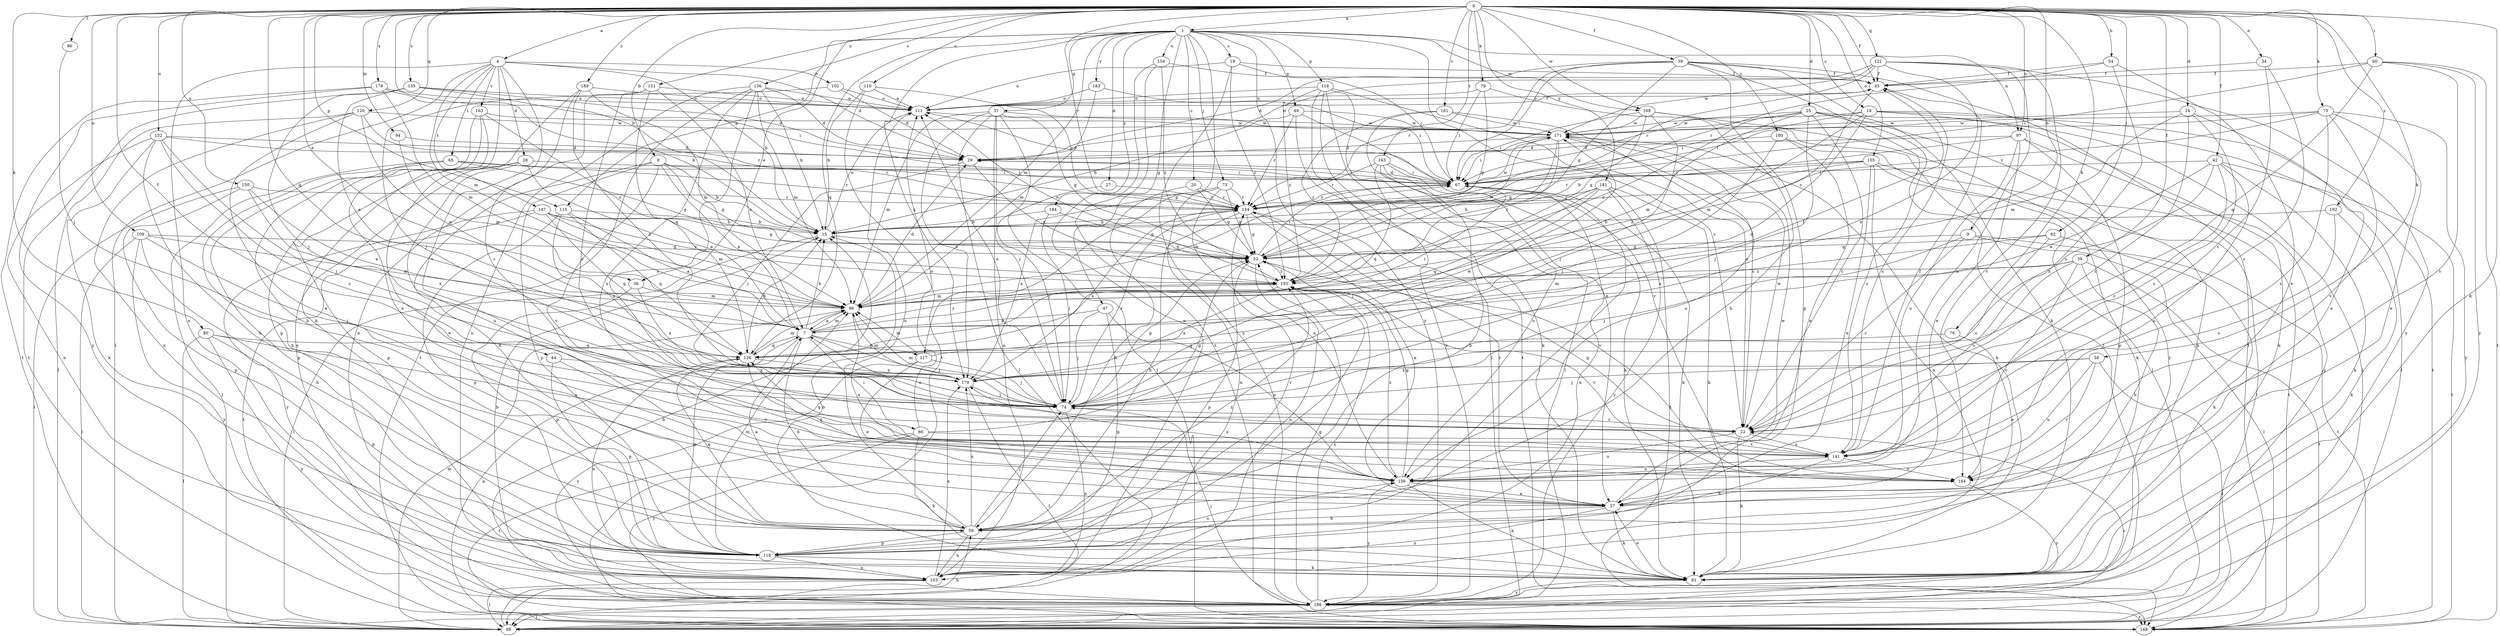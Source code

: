 strict digraph  {
0;
1;
4;
7;
8;
9;
15;
18;
19;
20;
22;
24;
25;
27;
28;
29;
34;
36;
37;
38;
39;
42;
44;
45;
47;
49;
51;
52;
54;
58;
59;
60;
62;
65;
66;
67;
73;
74;
75;
76;
79;
80;
81;
86;
88;
94;
96;
97;
102;
103;
105;
109;
110;
111;
115;
116;
117;
118;
120;
121;
126;
134;
135;
136;
141;
143;
147;
148;
150;
151;
152;
154;
156;
161;
163;
164;
169;
171;
178;
179;
180;
181;
183;
184;
186;
189;
192;
193;
0 -> 1  [label=a];
0 -> 4  [label=a];
0 -> 8  [label=b];
0 -> 9  [label=b];
0 -> 15  [label=b];
0 -> 18  [label=c];
0 -> 24  [label=d];
0 -> 25  [label=d];
0 -> 34  [label=e];
0 -> 36  [label=e];
0 -> 38  [label=f];
0 -> 39  [label=f];
0 -> 42  [label=f];
0 -> 44  [label=f];
0 -> 45  [label=f];
0 -> 54  [label=h];
0 -> 58  [label=h];
0 -> 60  [label=i];
0 -> 62  [label=i];
0 -> 75  [label=k];
0 -> 76  [label=k];
0 -> 79  [label=k];
0 -> 80  [label=k];
0 -> 81  [label=k];
0 -> 86  [label=l];
0 -> 94  [label=m];
0 -> 97  [label=n];
0 -> 105  [label=o];
0 -> 109  [label=o];
0 -> 110  [label=o];
0 -> 115  [label=p];
0 -> 120  [label=q];
0 -> 121  [label=q];
0 -> 126  [label=q];
0 -> 134  [label=r];
0 -> 135  [label=s];
0 -> 136  [label=s];
0 -> 143  [label=t];
0 -> 150  [label=u];
0 -> 151  [label=u];
0 -> 152  [label=u];
0 -> 161  [label=v];
0 -> 169  [label=w];
0 -> 178  [label=x];
0 -> 180  [label=y];
0 -> 181  [label=y];
0 -> 189  [label=z];
0 -> 192  [label=z];
1 -> 19  [label=c];
1 -> 20  [label=c];
1 -> 22  [label=c];
1 -> 27  [label=d];
1 -> 36  [label=e];
1 -> 47  [label=g];
1 -> 49  [label=g];
1 -> 51  [label=g];
1 -> 73  [label=j];
1 -> 96  [label=m];
1 -> 97  [label=n];
1 -> 115  [label=p];
1 -> 116  [label=p];
1 -> 117  [label=p];
1 -> 126  [label=q];
1 -> 154  [label=u];
1 -> 169  [label=w];
1 -> 179  [label=x];
1 -> 183  [label=y];
1 -> 184  [label=y];
1 -> 186  [label=y];
4 -> 15  [label=b];
4 -> 28  [label=d];
4 -> 29  [label=d];
4 -> 65  [label=i];
4 -> 81  [label=k];
4 -> 88  [label=l];
4 -> 96  [label=m];
4 -> 102  [label=n];
4 -> 103  [label=n];
4 -> 141  [label=s];
4 -> 147  [label=t];
4 -> 163  [label=v];
7 -> 15  [label=b];
7 -> 59  [label=h];
7 -> 66  [label=i];
7 -> 67  [label=i];
7 -> 74  [label=j];
7 -> 96  [label=m];
7 -> 117  [label=p];
7 -> 118  [label=p];
7 -> 126  [label=q];
7 -> 193  [label=z];
8 -> 7  [label=a];
8 -> 15  [label=b];
8 -> 52  [label=g];
8 -> 59  [label=h];
8 -> 67  [label=i];
8 -> 118  [label=p];
8 -> 164  [label=v];
9 -> 22  [label=c];
9 -> 52  [label=g];
9 -> 74  [label=j];
9 -> 88  [label=l];
9 -> 148  [label=t];
15 -> 52  [label=g];
15 -> 88  [label=l];
15 -> 111  [label=o];
18 -> 67  [label=i];
18 -> 81  [label=k];
18 -> 88  [label=l];
18 -> 96  [label=m];
18 -> 126  [label=q];
18 -> 148  [label=t];
18 -> 171  [label=w];
19 -> 45  [label=f];
19 -> 67  [label=i];
19 -> 111  [label=o];
19 -> 186  [label=y];
19 -> 193  [label=z];
20 -> 52  [label=g];
20 -> 59  [label=h];
20 -> 134  [label=r];
22 -> 7  [label=a];
22 -> 81  [label=k];
22 -> 141  [label=s];
22 -> 156  [label=u];
22 -> 171  [label=w];
24 -> 22  [label=c];
24 -> 37  [label=e];
24 -> 96  [label=m];
24 -> 141  [label=s];
24 -> 171  [label=w];
25 -> 22  [label=c];
25 -> 67  [label=i];
25 -> 74  [label=j];
25 -> 81  [label=k];
25 -> 88  [label=l];
25 -> 96  [label=m];
25 -> 141  [label=s];
25 -> 171  [label=w];
25 -> 193  [label=z];
27 -> 74  [label=j];
27 -> 134  [label=r];
28 -> 7  [label=a];
28 -> 37  [label=e];
28 -> 67  [label=i];
28 -> 118  [label=p];
28 -> 156  [label=u];
29 -> 67  [label=i];
29 -> 74  [label=j];
29 -> 193  [label=z];
34 -> 22  [label=c];
34 -> 45  [label=f];
34 -> 141  [label=s];
36 -> 96  [label=m];
36 -> 118  [label=p];
36 -> 179  [label=x];
37 -> 59  [label=h];
37 -> 81  [label=k];
37 -> 103  [label=n];
37 -> 134  [label=r];
37 -> 171  [label=w];
38 -> 22  [label=c];
38 -> 59  [label=h];
38 -> 96  [label=m];
38 -> 148  [label=t];
38 -> 164  [label=v];
38 -> 193  [label=z];
39 -> 29  [label=d];
39 -> 45  [label=f];
39 -> 52  [label=g];
39 -> 67  [label=i];
39 -> 81  [label=k];
39 -> 88  [label=l];
39 -> 118  [label=p];
39 -> 134  [label=r];
39 -> 148  [label=t];
42 -> 7  [label=a];
42 -> 22  [label=c];
42 -> 67  [label=i];
42 -> 81  [label=k];
42 -> 148  [label=t];
42 -> 156  [label=u];
42 -> 179  [label=x];
44 -> 118  [label=p];
44 -> 164  [label=v];
44 -> 179  [label=x];
45 -> 111  [label=o];
45 -> 141  [label=s];
45 -> 193  [label=z];
47 -> 7  [label=a];
47 -> 74  [label=j];
47 -> 118  [label=p];
47 -> 156  [label=u];
49 -> 15  [label=b];
49 -> 81  [label=k];
49 -> 134  [label=r];
49 -> 164  [label=v];
49 -> 171  [label=w];
51 -> 52  [label=g];
51 -> 74  [label=j];
51 -> 88  [label=l];
51 -> 96  [label=m];
51 -> 103  [label=n];
51 -> 148  [label=t];
51 -> 171  [label=w];
51 -> 179  [label=x];
52 -> 67  [label=i];
52 -> 103  [label=n];
52 -> 118  [label=p];
52 -> 171  [label=w];
52 -> 193  [label=z];
54 -> 37  [label=e];
54 -> 45  [label=f];
54 -> 134  [label=r];
54 -> 141  [label=s];
58 -> 74  [label=j];
58 -> 148  [label=t];
58 -> 156  [label=u];
58 -> 164  [label=v];
58 -> 179  [label=x];
59 -> 7  [label=a];
59 -> 74  [label=j];
59 -> 103  [label=n];
59 -> 111  [label=o];
59 -> 118  [label=p];
59 -> 126  [label=q];
59 -> 179  [label=x];
59 -> 193  [label=z];
60 -> 45  [label=f];
60 -> 67  [label=i];
60 -> 126  [label=q];
60 -> 148  [label=t];
60 -> 164  [label=v];
60 -> 186  [label=y];
62 -> 7  [label=a];
62 -> 22  [label=c];
62 -> 52  [label=g];
62 -> 81  [label=k];
65 -> 52  [label=g];
65 -> 59  [label=h];
65 -> 67  [label=i];
65 -> 88  [label=l];
65 -> 118  [label=p];
65 -> 134  [label=r];
66 -> 52  [label=g];
66 -> 81  [label=k];
66 -> 111  [label=o];
66 -> 141  [label=s];
66 -> 148  [label=t];
66 -> 186  [label=y];
67 -> 29  [label=d];
67 -> 81  [label=k];
67 -> 96  [label=m];
67 -> 103  [label=n];
67 -> 111  [label=o];
67 -> 134  [label=r];
73 -> 52  [label=g];
73 -> 103  [label=n];
73 -> 134  [label=r];
73 -> 156  [label=u];
73 -> 179  [label=x];
74 -> 22  [label=c];
74 -> 52  [label=g];
74 -> 96  [label=m];
74 -> 103  [label=n];
74 -> 111  [label=o];
74 -> 134  [label=r];
74 -> 171  [label=w];
75 -> 37  [label=e];
75 -> 67  [label=i];
75 -> 134  [label=r];
75 -> 141  [label=s];
75 -> 164  [label=v];
75 -> 171  [label=w];
75 -> 186  [label=y];
76 -> 37  [label=e];
76 -> 126  [label=q];
79 -> 52  [label=g];
79 -> 59  [label=h];
79 -> 67  [label=i];
79 -> 111  [label=o];
80 -> 88  [label=l];
80 -> 118  [label=p];
80 -> 126  [label=q];
80 -> 141  [label=s];
80 -> 186  [label=y];
81 -> 15  [label=b];
81 -> 37  [label=e];
81 -> 186  [label=y];
86 -> 74  [label=j];
88 -> 22  [label=c];
88 -> 59  [label=h];
88 -> 96  [label=m];
94 -> 29  [label=d];
94 -> 96  [label=m];
96 -> 7  [label=a];
96 -> 29  [label=d];
96 -> 156  [label=u];
97 -> 15  [label=b];
97 -> 29  [label=d];
97 -> 37  [label=e];
97 -> 118  [label=p];
97 -> 156  [label=u];
97 -> 186  [label=y];
102 -> 29  [label=d];
102 -> 74  [label=j];
102 -> 111  [label=o];
103 -> 15  [label=b];
103 -> 88  [label=l];
103 -> 179  [label=x];
105 -> 37  [label=e];
105 -> 67  [label=i];
105 -> 88  [label=l];
105 -> 103  [label=n];
105 -> 134  [label=r];
105 -> 148  [label=t];
105 -> 193  [label=z];
109 -> 52  [label=g];
109 -> 59  [label=h];
109 -> 74  [label=j];
109 -> 88  [label=l];
109 -> 96  [label=m];
109 -> 186  [label=y];
110 -> 15  [label=b];
110 -> 111  [label=o];
110 -> 134  [label=r];
110 -> 148  [label=t];
111 -> 45  [label=f];
111 -> 171  [label=w];
115 -> 7  [label=a];
115 -> 15  [label=b];
115 -> 118  [label=p];
115 -> 126  [label=q];
115 -> 179  [label=x];
116 -> 22  [label=c];
116 -> 37  [label=e];
116 -> 88  [label=l];
116 -> 111  [label=o];
116 -> 148  [label=t];
116 -> 186  [label=y];
116 -> 193  [label=z];
117 -> 37  [label=e];
117 -> 45  [label=f];
117 -> 74  [label=j];
117 -> 96  [label=m];
117 -> 186  [label=y];
118 -> 67  [label=i];
118 -> 81  [label=k];
118 -> 96  [label=m];
118 -> 103  [label=n];
118 -> 134  [label=r];
118 -> 156  [label=u];
118 -> 193  [label=z];
120 -> 7  [label=a];
120 -> 37  [label=e];
120 -> 88  [label=l];
120 -> 103  [label=n];
120 -> 134  [label=r];
120 -> 171  [label=w];
121 -> 29  [label=d];
121 -> 45  [label=f];
121 -> 134  [label=r];
121 -> 156  [label=u];
121 -> 164  [label=v];
121 -> 171  [label=w];
121 -> 179  [label=x];
121 -> 186  [label=y];
126 -> 15  [label=b];
126 -> 96  [label=m];
126 -> 103  [label=n];
126 -> 179  [label=x];
134 -> 15  [label=b];
134 -> 37  [label=e];
134 -> 52  [label=g];
134 -> 59  [label=h];
134 -> 164  [label=v];
134 -> 171  [label=w];
134 -> 179  [label=x];
135 -> 7  [label=a];
135 -> 29  [label=d];
135 -> 67  [label=i];
135 -> 74  [label=j];
135 -> 111  [label=o];
135 -> 148  [label=t];
136 -> 15  [label=b];
136 -> 29  [label=d];
136 -> 96  [label=m];
136 -> 103  [label=n];
136 -> 111  [label=o];
136 -> 141  [label=s];
136 -> 148  [label=t];
136 -> 156  [label=u];
141 -> 45  [label=f];
141 -> 52  [label=g];
141 -> 59  [label=h];
141 -> 126  [label=q];
141 -> 156  [label=u];
141 -> 164  [label=v];
143 -> 59  [label=h];
143 -> 67  [label=i];
143 -> 81  [label=k];
143 -> 126  [label=q];
143 -> 134  [label=r];
143 -> 156  [label=u];
147 -> 15  [label=b];
147 -> 52  [label=g];
147 -> 96  [label=m];
147 -> 126  [label=q];
147 -> 148  [label=t];
147 -> 186  [label=y];
147 -> 193  [label=z];
148 -> 7  [label=a];
150 -> 7  [label=a];
150 -> 88  [label=l];
150 -> 118  [label=p];
150 -> 134  [label=r];
150 -> 179  [label=x];
151 -> 7  [label=a];
151 -> 22  [label=c];
151 -> 103  [label=n];
151 -> 111  [label=o];
151 -> 126  [label=q];
152 -> 22  [label=c];
152 -> 29  [label=d];
152 -> 59  [label=h];
152 -> 74  [label=j];
152 -> 81  [label=k];
152 -> 103  [label=n];
152 -> 134  [label=r];
154 -> 45  [label=f];
154 -> 103  [label=n];
154 -> 148  [label=t];
154 -> 193  [label=z];
156 -> 37  [label=e];
156 -> 52  [label=g];
156 -> 81  [label=k];
156 -> 126  [label=q];
156 -> 179  [label=x];
156 -> 186  [label=y];
156 -> 193  [label=z];
161 -> 22  [label=c];
161 -> 88  [label=l];
161 -> 171  [label=w];
161 -> 193  [label=z];
163 -> 37  [label=e];
163 -> 59  [label=h];
163 -> 118  [label=p];
163 -> 171  [label=w];
163 -> 193  [label=z];
164 -> 186  [label=y];
169 -> 52  [label=g];
169 -> 67  [label=i];
169 -> 74  [label=j];
169 -> 88  [label=l];
169 -> 171  [label=w];
169 -> 186  [label=y];
171 -> 29  [label=d];
171 -> 52  [label=g];
171 -> 67  [label=i];
171 -> 81  [label=k];
171 -> 156  [label=u];
171 -> 193  [label=z];
178 -> 15  [label=b];
178 -> 96  [label=m];
178 -> 111  [label=o];
178 -> 148  [label=t];
178 -> 186  [label=y];
179 -> 74  [label=j];
179 -> 88  [label=l];
179 -> 96  [label=m];
180 -> 29  [label=d];
180 -> 37  [label=e];
180 -> 74  [label=j];
180 -> 81  [label=k];
181 -> 15  [label=b];
181 -> 74  [label=j];
181 -> 81  [label=k];
181 -> 126  [label=q];
181 -> 134  [label=r];
181 -> 148  [label=t];
181 -> 186  [label=y];
183 -> 67  [label=i];
183 -> 96  [label=m];
183 -> 111  [label=o];
184 -> 15  [label=b];
184 -> 52  [label=g];
184 -> 74  [label=j];
186 -> 15  [label=b];
186 -> 52  [label=g];
186 -> 74  [label=j];
186 -> 88  [label=l];
186 -> 148  [label=t];
186 -> 193  [label=z];
189 -> 22  [label=c];
189 -> 96  [label=m];
189 -> 111  [label=o];
189 -> 179  [label=x];
189 -> 186  [label=y];
192 -> 15  [label=b];
192 -> 81  [label=k];
192 -> 141  [label=s];
193 -> 96  [label=m];
193 -> 111  [label=o];
193 -> 164  [label=v];
193 -> 179  [label=x];
}
